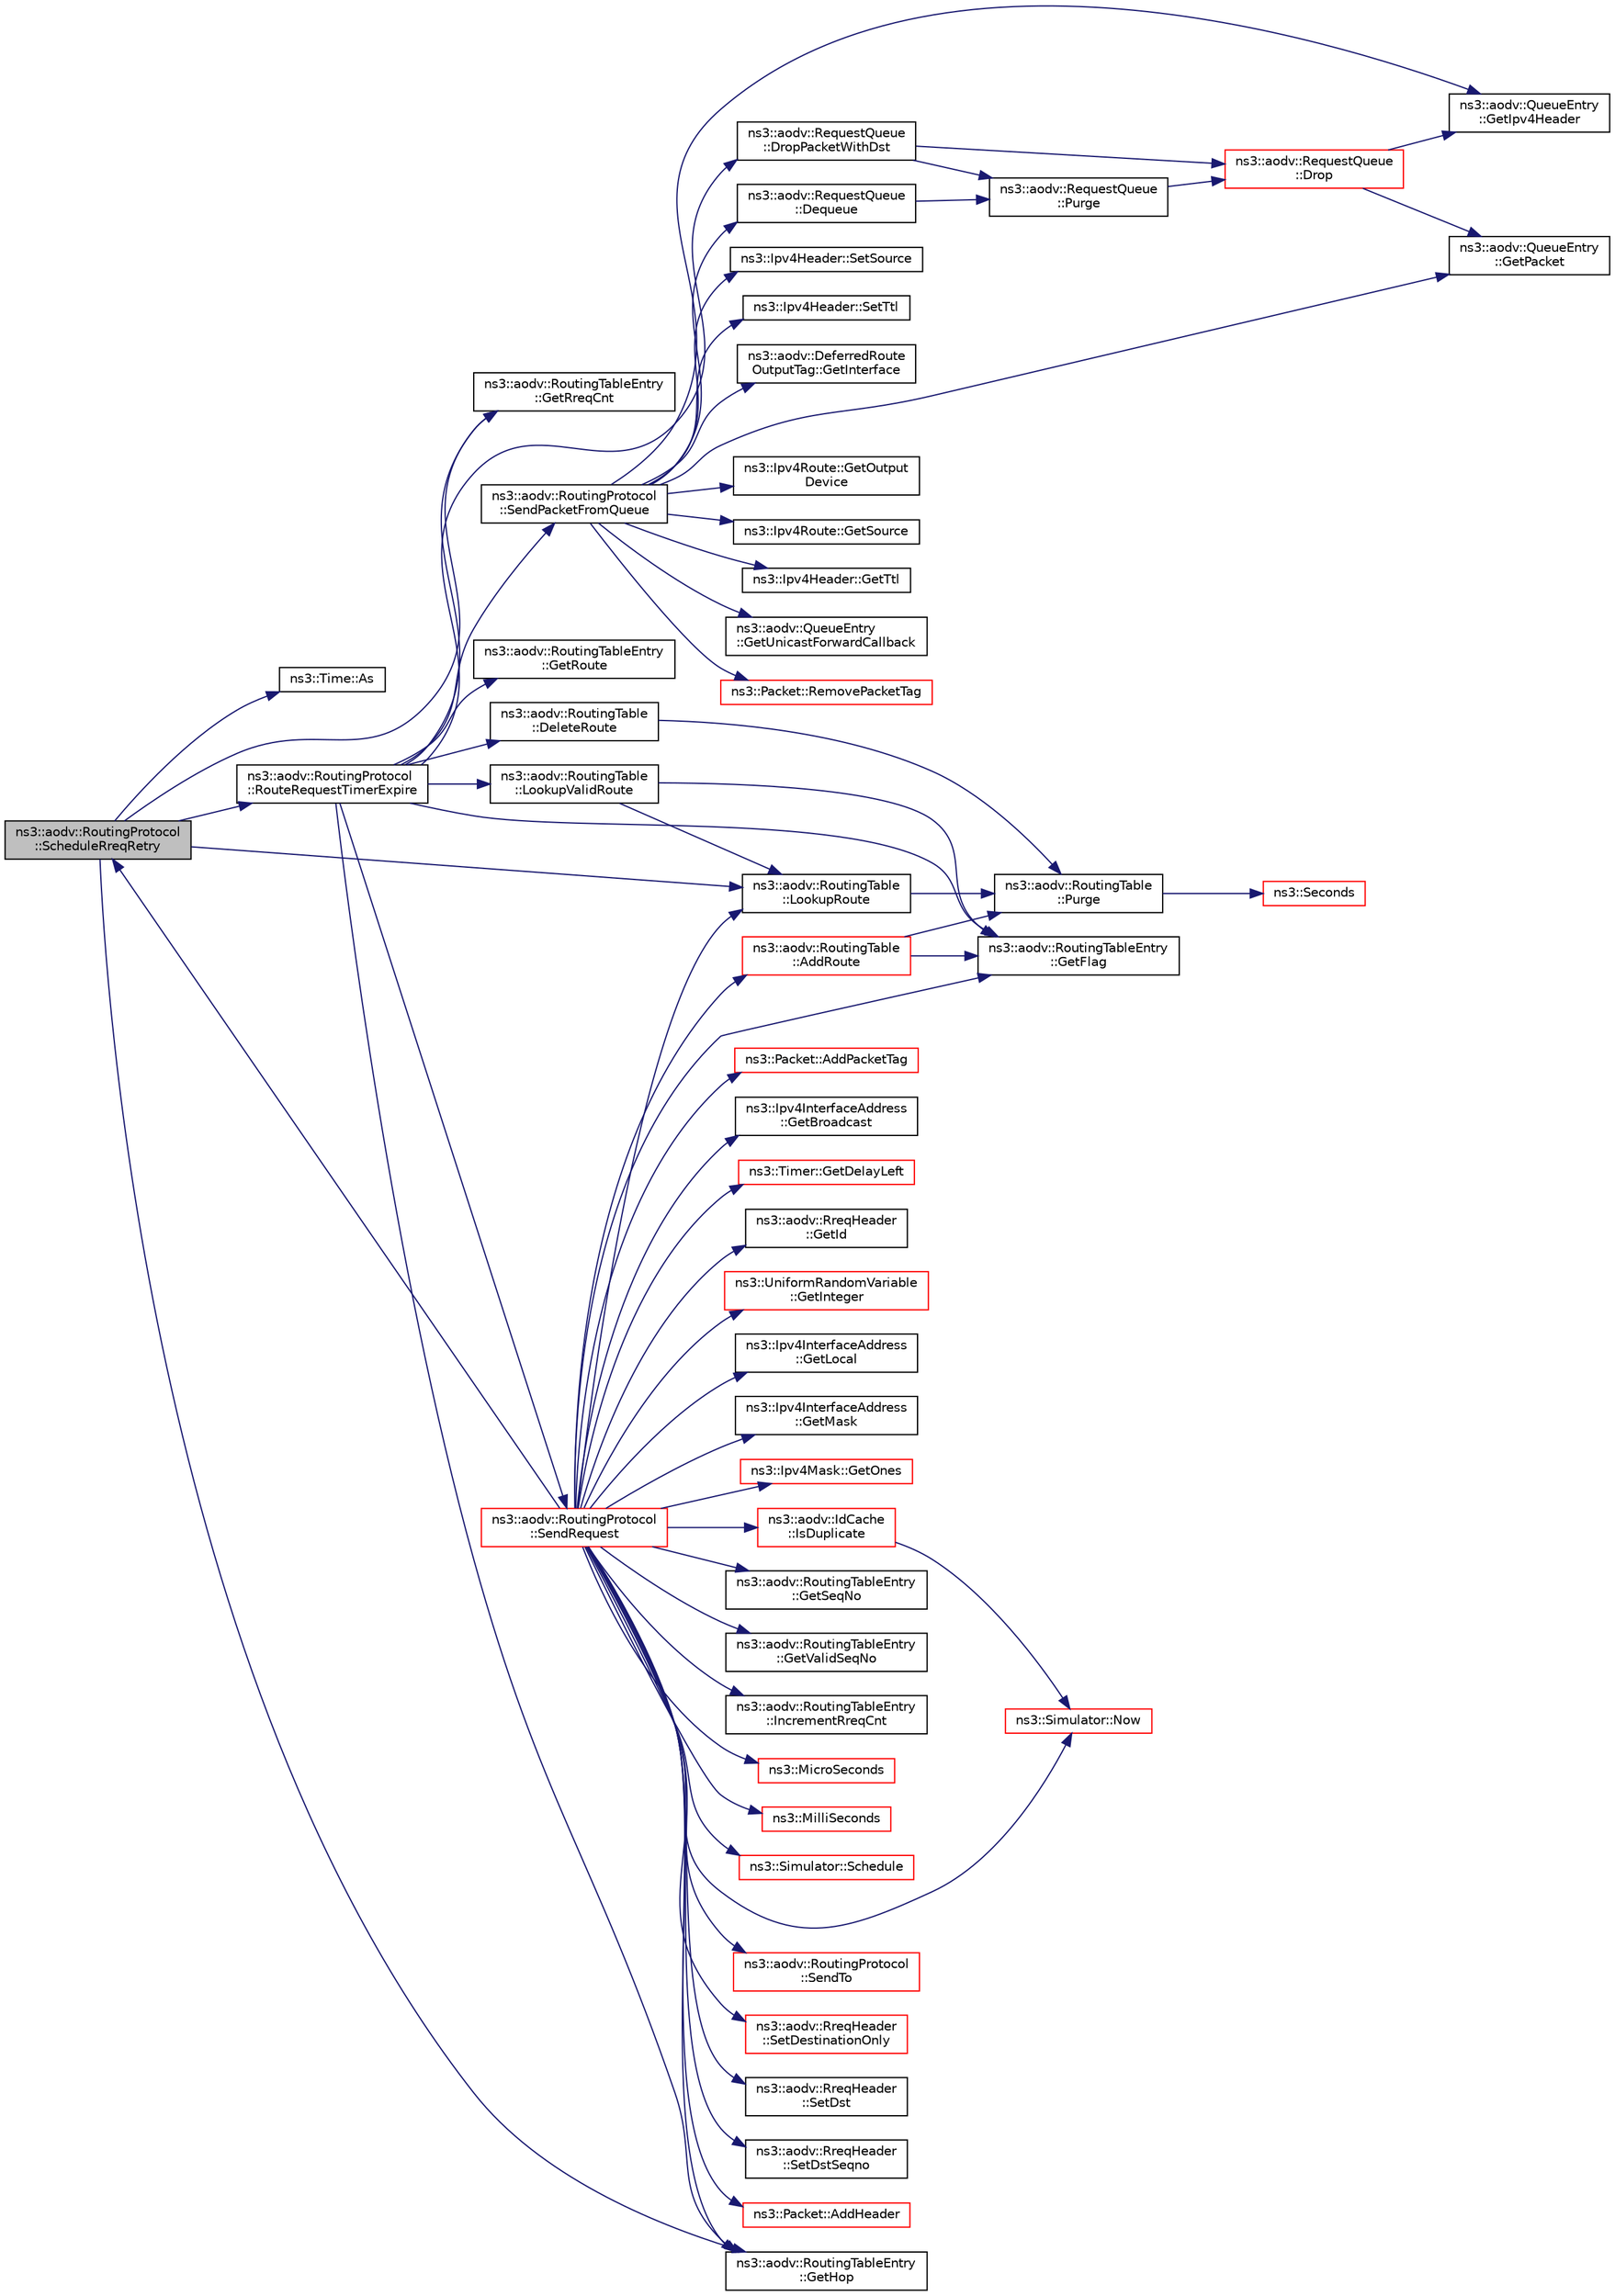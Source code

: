 digraph "ns3::aodv::RoutingProtocol::ScheduleRreqRetry"
{
 // LATEX_PDF_SIZE
  edge [fontname="Helvetica",fontsize="10",labelfontname="Helvetica",labelfontsize="10"];
  node [fontname="Helvetica",fontsize="10",shape=record];
  rankdir="LR";
  Node1 [label="ns3::aodv::RoutingProtocol\l::ScheduleRreqRetry",height=0.2,width=0.4,color="black", fillcolor="grey75", style="filled", fontcolor="black",tooltip="Repeated attempts by a source node at route discovery for a single destination use the expanding ring..."];
  Node1 -> Node2 [color="midnightblue",fontsize="10",style="solid",fontname="Helvetica"];
  Node2 [label="ns3::Time::As",height=0.2,width=0.4,color="black", fillcolor="white", style="filled",URL="$classns3_1_1_time.html#ad5198e31c2512226ca0e58b31fad7fd0",tooltip="Attach a unit to a Time, to facilitate output in a specific unit."];
  Node1 -> Node3 [color="midnightblue",fontsize="10",style="solid",fontname="Helvetica"];
  Node3 [label="ns3::aodv::RoutingTableEntry\l::GetHop",height=0.2,width=0.4,color="black", fillcolor="white", style="filled",URL="$classns3_1_1aodv_1_1_routing_table_entry.html#ab40ad10492c30ee33b79986f3c90f3d9",tooltip="Get the number of hops."];
  Node1 -> Node4 [color="midnightblue",fontsize="10",style="solid",fontname="Helvetica"];
  Node4 [label="ns3::aodv::RoutingTableEntry\l::GetRreqCnt",height=0.2,width=0.4,color="black", fillcolor="white", style="filled",URL="$classns3_1_1aodv_1_1_routing_table_entry.html#a3f1a3a6b6d3696a8d449f25cb8e4eb9b",tooltip="Get the RREQ count."];
  Node1 -> Node5 [color="midnightblue",fontsize="10",style="solid",fontname="Helvetica"];
  Node5 [label="ns3::aodv::RoutingTable\l::LookupRoute",height=0.2,width=0.4,color="black", fillcolor="white", style="filled",URL="$classns3_1_1aodv_1_1_routing_table.html#a90cbc8a2c65cd68ccdaf768fcbb5d723",tooltip="Lookup routing table entry with destination address dst."];
  Node5 -> Node6 [color="midnightblue",fontsize="10",style="solid",fontname="Helvetica"];
  Node6 [label="ns3::aodv::RoutingTable\l::Purge",height=0.2,width=0.4,color="black", fillcolor="white", style="filled",URL="$classns3_1_1aodv_1_1_routing_table.html#a2d0250f231e06733c06a43f5ec6a310b",tooltip="Delete all outdated entries and invalidate valid entry if Lifetime is expired."];
  Node6 -> Node7 [color="midnightblue",fontsize="10",style="solid",fontname="Helvetica"];
  Node7 [label="ns3::Seconds",height=0.2,width=0.4,color="red", fillcolor="white", style="filled",URL="$group__timecivil.html#ga33c34b816f8ff6628e33d5c8e9713b9e",tooltip="Construct a Time in the indicated unit."];
  Node1 -> Node13 [color="midnightblue",fontsize="10",style="solid",fontname="Helvetica"];
  Node13 [label="ns3::aodv::RoutingProtocol\l::RouteRequestTimerExpire",height=0.2,width=0.4,color="black", fillcolor="white", style="filled",URL="$classns3_1_1aodv_1_1_routing_protocol.html#ae2ede2e919e00345ce1ba385c0527611",tooltip="Handle route discovery process."];
  Node13 -> Node14 [color="midnightblue",fontsize="10",style="solid",fontname="Helvetica"];
  Node14 [label="ns3::aodv::RoutingTable\l::DeleteRoute",height=0.2,width=0.4,color="black", fillcolor="white", style="filled",URL="$classns3_1_1aodv_1_1_routing_table.html#aec4efdf9faa7e90a825879bc86cc813a",tooltip="Delete routing table entry with destination address dst, if it exists."];
  Node14 -> Node6 [color="midnightblue",fontsize="10",style="solid",fontname="Helvetica"];
  Node13 -> Node15 [color="midnightblue",fontsize="10",style="solid",fontname="Helvetica"];
  Node15 [label="ns3::aodv::RequestQueue\l::DropPacketWithDst",height=0.2,width=0.4,color="black", fillcolor="white", style="filled",URL="$classns3_1_1aodv_1_1_request_queue.html#ac133e18007238865cda0bc74b6b59f50",tooltip="Remove all packets with destination IP address dst."];
  Node15 -> Node16 [color="midnightblue",fontsize="10",style="solid",fontname="Helvetica"];
  Node16 [label="ns3::aodv::RequestQueue\l::Drop",height=0.2,width=0.4,color="red", fillcolor="white", style="filled",URL="$classns3_1_1aodv_1_1_request_queue.html#af39cbe0d1f9ed4cbe14355b6a3b594e6",tooltip="Notify that packet is dropped from queue by timeout."];
  Node16 -> Node19 [color="midnightblue",fontsize="10",style="solid",fontname="Helvetica"];
  Node19 [label="ns3::aodv::QueueEntry\l::GetIpv4Header",height=0.2,width=0.4,color="black", fillcolor="white", style="filled",URL="$classns3_1_1aodv_1_1_queue_entry.html#aa7ed6ea6d223963c439a4b62ea11fd5d",tooltip="Get IPv4 header."];
  Node16 -> Node20 [color="midnightblue",fontsize="10",style="solid",fontname="Helvetica"];
  Node20 [label="ns3::aodv::QueueEntry\l::GetPacket",height=0.2,width=0.4,color="black", fillcolor="white", style="filled",URL="$classns3_1_1aodv_1_1_queue_entry.html#aeeca5d68f413bd35f8ed443be29a62c5",tooltip="Get packet from entry."];
  Node15 -> Node21 [color="midnightblue",fontsize="10",style="solid",fontname="Helvetica"];
  Node21 [label="ns3::aodv::RequestQueue\l::Purge",height=0.2,width=0.4,color="black", fillcolor="white", style="filled",URL="$classns3_1_1aodv_1_1_request_queue.html#a6ed74cff072d572de14a87a5aaef2831",tooltip="Remove all expired entries."];
  Node21 -> Node16 [color="midnightblue",fontsize="10",style="solid",fontname="Helvetica"];
  Node13 -> Node22 [color="midnightblue",fontsize="10",style="solid",fontname="Helvetica"];
  Node22 [label="ns3::aodv::RoutingTableEntry\l::GetFlag",height=0.2,width=0.4,color="black", fillcolor="white", style="filled",URL="$classns3_1_1aodv_1_1_routing_table_entry.html#a63c5f9c2f68cabf458154ac81a51627d",tooltip="Get the route flags."];
  Node13 -> Node3 [color="midnightblue",fontsize="10",style="solid",fontname="Helvetica"];
  Node13 -> Node23 [color="midnightblue",fontsize="10",style="solid",fontname="Helvetica"];
  Node23 [label="ns3::aodv::RoutingTableEntry\l::GetRoute",height=0.2,width=0.4,color="black", fillcolor="white", style="filled",URL="$classns3_1_1aodv_1_1_routing_table_entry.html#ac2d364254c4a44af07fbbe7e7ea476a0",tooltip="Get route function."];
  Node13 -> Node4 [color="midnightblue",fontsize="10",style="solid",fontname="Helvetica"];
  Node13 -> Node24 [color="midnightblue",fontsize="10",style="solid",fontname="Helvetica"];
  Node24 [label="ns3::aodv::RoutingTable\l::LookupValidRoute",height=0.2,width=0.4,color="black", fillcolor="white", style="filled",URL="$classns3_1_1aodv_1_1_routing_table.html#a2ca8c3757223d681d4cc39e2028fa7ad",tooltip="Lookup route in VALID state."];
  Node24 -> Node22 [color="midnightblue",fontsize="10",style="solid",fontname="Helvetica"];
  Node24 -> Node5 [color="midnightblue",fontsize="10",style="solid",fontname="Helvetica"];
  Node13 -> Node25 [color="midnightblue",fontsize="10",style="solid",fontname="Helvetica"];
  Node25 [label="ns3::aodv::RoutingProtocol\l::SendPacketFromQueue",height=0.2,width=0.4,color="black", fillcolor="white", style="filled",URL="$classns3_1_1aodv_1_1_routing_protocol.html#a7cd2a3baf7b377fbbf85de4275164f2b",tooltip="Forward packet from route request queue."];
  Node25 -> Node26 [color="midnightblue",fontsize="10",style="solid",fontname="Helvetica"];
  Node26 [label="ns3::aodv::RequestQueue\l::Dequeue",height=0.2,width=0.4,color="black", fillcolor="white", style="filled",URL="$classns3_1_1aodv_1_1_request_queue.html#a1711433b4999cfd7ee30dd88103a2555",tooltip="Return first found (the earliest) entry for given destination."];
  Node26 -> Node21 [color="midnightblue",fontsize="10",style="solid",fontname="Helvetica"];
  Node25 -> Node27 [color="midnightblue",fontsize="10",style="solid",fontname="Helvetica"];
  Node27 [label="ns3::aodv::DeferredRoute\lOutputTag::GetInterface",height=0.2,width=0.4,color="black", fillcolor="white", style="filled",URL="$classns3_1_1aodv_1_1_deferred_route_output_tag.html#a4078d412a361cb0b6743e890fc6bfd7a",tooltip="Get the output interface."];
  Node25 -> Node19 [color="midnightblue",fontsize="10",style="solid",fontname="Helvetica"];
  Node25 -> Node28 [color="midnightblue",fontsize="10",style="solid",fontname="Helvetica"];
  Node28 [label="ns3::Ipv4Route::GetOutput\lDevice",height=0.2,width=0.4,color="black", fillcolor="white", style="filled",URL="$classns3_1_1_ipv4_route.html#a3b97b4f70af0c22cb01ea7e2733367ee",tooltip=" "];
  Node25 -> Node20 [color="midnightblue",fontsize="10",style="solid",fontname="Helvetica"];
  Node25 -> Node29 [color="midnightblue",fontsize="10",style="solid",fontname="Helvetica"];
  Node29 [label="ns3::Ipv4Route::GetSource",height=0.2,width=0.4,color="black", fillcolor="white", style="filled",URL="$classns3_1_1_ipv4_route.html#a27a01c8d6ad6d36e55062bb619cdf516",tooltip=" "];
  Node25 -> Node30 [color="midnightblue",fontsize="10",style="solid",fontname="Helvetica"];
  Node30 [label="ns3::Ipv4Header::GetTtl",height=0.2,width=0.4,color="black", fillcolor="white", style="filled",URL="$classns3_1_1_ipv4_header.html#afe6f7ea06ad04703c2f3cae02f2197c9",tooltip=" "];
  Node25 -> Node31 [color="midnightblue",fontsize="10",style="solid",fontname="Helvetica"];
  Node31 [label="ns3::aodv::QueueEntry\l::GetUnicastForwardCallback",height=0.2,width=0.4,color="black", fillcolor="white", style="filled",URL="$classns3_1_1aodv_1_1_queue_entry.html#ac4baa5d03f5af0e828a973248ef2c255",tooltip="Get unicast forward callback."];
  Node25 -> Node32 [color="midnightblue",fontsize="10",style="solid",fontname="Helvetica"];
  Node32 [label="ns3::Packet::RemovePacketTag",height=0.2,width=0.4,color="red", fillcolor="white", style="filled",URL="$classns3_1_1_packet.html#a078fe922d976a417ab25ba2f3c2fd667",tooltip="Remove a packet tag."];
  Node25 -> Node45 [color="midnightblue",fontsize="10",style="solid",fontname="Helvetica"];
  Node45 [label="ns3::Ipv4Header::SetSource",height=0.2,width=0.4,color="black", fillcolor="white", style="filled",URL="$classns3_1_1_ipv4_header.html#af3c8c140e302ec4aa1dc885ce1dcc070",tooltip=" "];
  Node25 -> Node46 [color="midnightblue",fontsize="10",style="solid",fontname="Helvetica"];
  Node46 [label="ns3::Ipv4Header::SetTtl",height=0.2,width=0.4,color="black", fillcolor="white", style="filled",URL="$classns3_1_1_ipv4_header.html#a5d244d173e0921a99276ff5f5825b28b",tooltip=" "];
  Node13 -> Node47 [color="midnightblue",fontsize="10",style="solid",fontname="Helvetica"];
  Node47 [label="ns3::aodv::RoutingProtocol\l::SendRequest",height=0.2,width=0.4,color="red", fillcolor="white", style="filled",URL="$classns3_1_1aodv_1_1_routing_protocol.html#a483f8df4d7855b2a71e506f665ca0828",tooltip="Send RREQ."];
  Node47 -> Node48 [color="midnightblue",fontsize="10",style="solid",fontname="Helvetica"];
  Node48 [label="ns3::Packet::AddHeader",height=0.2,width=0.4,color="red", fillcolor="white", style="filled",URL="$classns3_1_1_packet.html#a465108c595a0bc592095cbcab1832ed8",tooltip="Add header to this packet."];
  Node47 -> Node88 [color="midnightblue",fontsize="10",style="solid",fontname="Helvetica"];
  Node88 [label="ns3::Packet::AddPacketTag",height=0.2,width=0.4,color="red", fillcolor="white", style="filled",URL="$classns3_1_1_packet.html#ac4a6bcd77e58bdc14c42a7d572d66cc9",tooltip="Add a packet tag."];
  Node47 -> Node91 [color="midnightblue",fontsize="10",style="solid",fontname="Helvetica"];
  Node91 [label="ns3::aodv::RoutingTable\l::AddRoute",height=0.2,width=0.4,color="red", fillcolor="white", style="filled",URL="$classns3_1_1aodv_1_1_routing_table.html#a579e562e38e67d510de1ff2c87806c76",tooltip="Add routing table entry if it doesn't yet exist in routing table."];
  Node91 -> Node22 [color="midnightblue",fontsize="10",style="solid",fontname="Helvetica"];
  Node91 -> Node6 [color="midnightblue",fontsize="10",style="solid",fontname="Helvetica"];
  Node47 -> Node95 [color="midnightblue",fontsize="10",style="solid",fontname="Helvetica"];
  Node95 [label="ns3::Ipv4InterfaceAddress\l::GetBroadcast",height=0.2,width=0.4,color="black", fillcolor="white", style="filled",URL="$classns3_1_1_ipv4_interface_address.html#a0e5cce17152b2da10066c238e2212a3f",tooltip="Get the broadcast address."];
  Node47 -> Node96 [color="midnightblue",fontsize="10",style="solid",fontname="Helvetica"];
  Node96 [label="ns3::Timer::GetDelayLeft",height=0.2,width=0.4,color="red", fillcolor="white", style="filled",URL="$classns3_1_1_timer.html#abac4a4017e1e6cf26f403b09094e1622",tooltip=" "];
  Node47 -> Node22 [color="midnightblue",fontsize="10",style="solid",fontname="Helvetica"];
  Node47 -> Node3 [color="midnightblue",fontsize="10",style="solid",fontname="Helvetica"];
  Node47 -> Node144 [color="midnightblue",fontsize="10",style="solid",fontname="Helvetica"];
  Node144 [label="ns3::aodv::RreqHeader\l::GetId",height=0.2,width=0.4,color="black", fillcolor="white", style="filled",URL="$classns3_1_1aodv_1_1_rreq_header.html#a012326ae4338c3ba17127798ac6c87f0",tooltip="Get the request ID."];
  Node47 -> Node145 [color="midnightblue",fontsize="10",style="solid",fontname="Helvetica"];
  Node145 [label="ns3::UniformRandomVariable\l::GetInteger",height=0.2,width=0.4,color="red", fillcolor="white", style="filled",URL="$classns3_1_1_uniform_random_variable.html#ab7c7dedc88cb97e74418df2edc28a787",tooltip="Get the next random value, as an unsigned integer in the specified range ."];
  Node47 -> Node148 [color="midnightblue",fontsize="10",style="solid",fontname="Helvetica"];
  Node148 [label="ns3::Ipv4InterfaceAddress\l::GetLocal",height=0.2,width=0.4,color="black", fillcolor="white", style="filled",URL="$classns3_1_1_ipv4_interface_address.html#a6d04c0c9e2a4ab8a9d73c5edf7a93072",tooltip="Get the local address."];
  Node47 -> Node149 [color="midnightblue",fontsize="10",style="solid",fontname="Helvetica"];
  Node149 [label="ns3::Ipv4InterfaceAddress\l::GetMask",height=0.2,width=0.4,color="black", fillcolor="white", style="filled",URL="$classns3_1_1_ipv4_interface_address.html#a5bbf2672568c72ebbb543f38c59dd29c",tooltip="Get the network mask."];
  Node47 -> Node150 [color="midnightblue",fontsize="10",style="solid",fontname="Helvetica"];
  Node150 [label="ns3::Ipv4Mask::GetOnes",height=0.2,width=0.4,color="red", fillcolor="white", style="filled",URL="$classns3_1_1_ipv4_mask.html#af712cbdf28c039025d4aa45fa7e243dd",tooltip=" "];
  Node47 -> Node152 [color="midnightblue",fontsize="10",style="solid",fontname="Helvetica"];
  Node152 [label="ns3::aodv::RoutingTableEntry\l::GetSeqNo",height=0.2,width=0.4,color="black", fillcolor="white", style="filled",URL="$classns3_1_1aodv_1_1_routing_table_entry.html#ad72832f431c694502b8a8f55a889bc94",tooltip="Get the sequence number."];
  Node47 -> Node153 [color="midnightblue",fontsize="10",style="solid",fontname="Helvetica"];
  Node153 [label="ns3::aodv::RoutingTableEntry\l::GetValidSeqNo",height=0.2,width=0.4,color="black", fillcolor="white", style="filled",URL="$classns3_1_1aodv_1_1_routing_table_entry.html#aea3bbaf0ee5288e2b9b04060324c21b1",tooltip="Get the valid sequence number."];
  Node47 -> Node154 [color="midnightblue",fontsize="10",style="solid",fontname="Helvetica"];
  Node154 [label="ns3::aodv::RoutingTableEntry\l::IncrementRreqCnt",height=0.2,width=0.4,color="black", fillcolor="white", style="filled",URL="$classns3_1_1aodv_1_1_routing_table_entry.html#a74410d49e8da4e9a3d2ca137fcfdc139",tooltip="Increment the RREQ count."];
  Node47 -> Node155 [color="midnightblue",fontsize="10",style="solid",fontname="Helvetica"];
  Node155 [label="ns3::aodv::IdCache\l::IsDuplicate",height=0.2,width=0.4,color="red", fillcolor="white", style="filled",URL="$classns3_1_1aodv_1_1_id_cache.html#a6f32458e4f47ab3d977d8c81742b172c",tooltip="Check that entry (addr, id) exists in cache."];
  Node155 -> Node129 [color="midnightblue",fontsize="10",style="solid",fontname="Helvetica"];
  Node129 [label="ns3::Simulator::Now",height=0.2,width=0.4,color="red", fillcolor="white", style="filled",URL="$classns3_1_1_simulator.html#ac3178fa975b419f7875e7105be122800",tooltip="Return the current simulation virtual time."];
  Node47 -> Node5 [color="midnightblue",fontsize="10",style="solid",fontname="Helvetica"];
  Node47 -> Node157 [color="midnightblue",fontsize="10",style="solid",fontname="Helvetica"];
  Node157 [label="ns3::MicroSeconds",height=0.2,width=0.4,color="red", fillcolor="white", style="filled",URL="$group__timecivil.html#ga17465a639c8d1464e76538afdd78a9f0",tooltip="Construct a Time in the indicated unit."];
  Node47 -> Node162 [color="midnightblue",fontsize="10",style="solid",fontname="Helvetica"];
  Node162 [label="ns3::MilliSeconds",height=0.2,width=0.4,color="red", fillcolor="white", style="filled",URL="$group__timecivil.html#gaf26127cf4571146b83a92ee18679c7a9",tooltip="Construct a Time in the indicated unit."];
  Node47 -> Node129 [color="midnightblue",fontsize="10",style="solid",fontname="Helvetica"];
  Node47 -> Node163 [color="midnightblue",fontsize="10",style="solid",fontname="Helvetica"];
  Node163 [label="ns3::Simulator::Schedule",height=0.2,width=0.4,color="red", fillcolor="white", style="filled",URL="$classns3_1_1_simulator.html#a3da7d28335c8ac0e3e86781f766df241",tooltip="Schedule an event to expire after delay."];
  Node47 -> Node1 [color="midnightblue",fontsize="10",style="solid",fontname="Helvetica"];
  Node47 -> Node175 [color="midnightblue",fontsize="10",style="solid",fontname="Helvetica"];
  Node175 [label="ns3::aodv::RoutingProtocol\l::SendTo",height=0.2,width=0.4,color="red", fillcolor="white", style="filled",URL="$classns3_1_1aodv_1_1_routing_protocol.html#a41daaba7b2254917daa563575572c1ed",tooltip="Send packet to destination scoket."];
  Node47 -> Node177 [color="midnightblue",fontsize="10",style="solid",fontname="Helvetica"];
  Node177 [label="ns3::aodv::RreqHeader\l::SetDestinationOnly",height=0.2,width=0.4,color="red", fillcolor="white", style="filled",URL="$classns3_1_1aodv_1_1_rreq_header.html#a643bbf6f8ebd0f7ce05228f494356a25",tooltip="Set the Destination only flag."];
  Node47 -> Node178 [color="midnightblue",fontsize="10",style="solid",fontname="Helvetica"];
  Node178 [label="ns3::aodv::RreqHeader\l::SetDst",height=0.2,width=0.4,color="black", fillcolor="white", style="filled",URL="$classns3_1_1aodv_1_1_rreq_header.html#a015ab18a9dc655771f5b92b70bb2b0af",tooltip="Set the destination address."];
  Node47 -> Node179 [color="midnightblue",fontsize="10",style="solid",fontname="Helvetica"];
  Node179 [label="ns3::aodv::RreqHeader\l::SetDstSeqno",height=0.2,width=0.4,color="black", fillcolor="white", style="filled",URL="$classns3_1_1aodv_1_1_rreq_header.html#a935c5766e595db907bdb536b4c5702bb",tooltip="Set the destination sequence number."];
}
